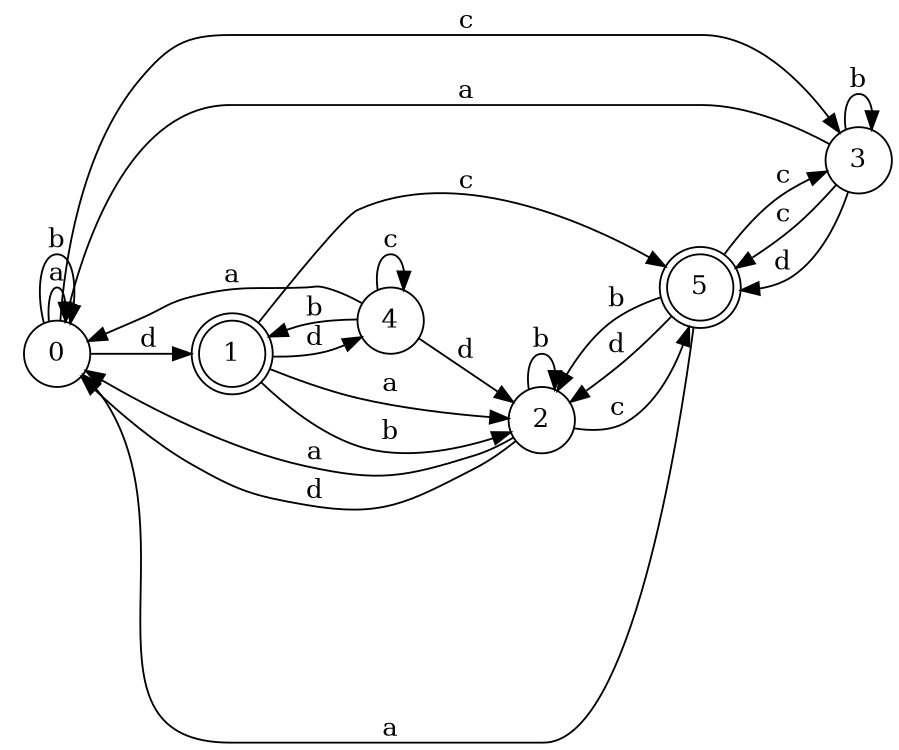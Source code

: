 digraph n5_9 {
__start0 [label="" shape="none"];

rankdir=LR;
size="8,5";

s0 [style="filled", color="black", fillcolor="white" shape="circle", label="0"];
s1 [style="rounded,filled", color="black", fillcolor="white" shape="doublecircle", label="1"];
s2 [style="filled", color="black", fillcolor="white" shape="circle", label="2"];
s3 [style="filled", color="black", fillcolor="white" shape="circle", label="3"];
s4 [style="filled", color="black", fillcolor="white" shape="circle", label="4"];
s5 [style="rounded,filled", color="black", fillcolor="white" shape="doublecircle", label="5"];
s0 -> s0 [label="a"];
s0 -> s0 [label="b"];
s0 -> s3 [label="c"];
s0 -> s1 [label="d"];
s1 -> s2 [label="a"];
s1 -> s2 [label="b"];
s1 -> s5 [label="c"];
s1 -> s4 [label="d"];
s2 -> s0 [label="a"];
s2 -> s2 [label="b"];
s2 -> s5 [label="c"];
s2 -> s0 [label="d"];
s3 -> s0 [label="a"];
s3 -> s3 [label="b"];
s3 -> s5 [label="c"];
s3 -> s5 [label="d"];
s4 -> s0 [label="a"];
s4 -> s1 [label="b"];
s4 -> s4 [label="c"];
s4 -> s2 [label="d"];
s5 -> s0 [label="a"];
s5 -> s2 [label="b"];
s5 -> s3 [label="c"];
s5 -> s2 [label="d"];

}